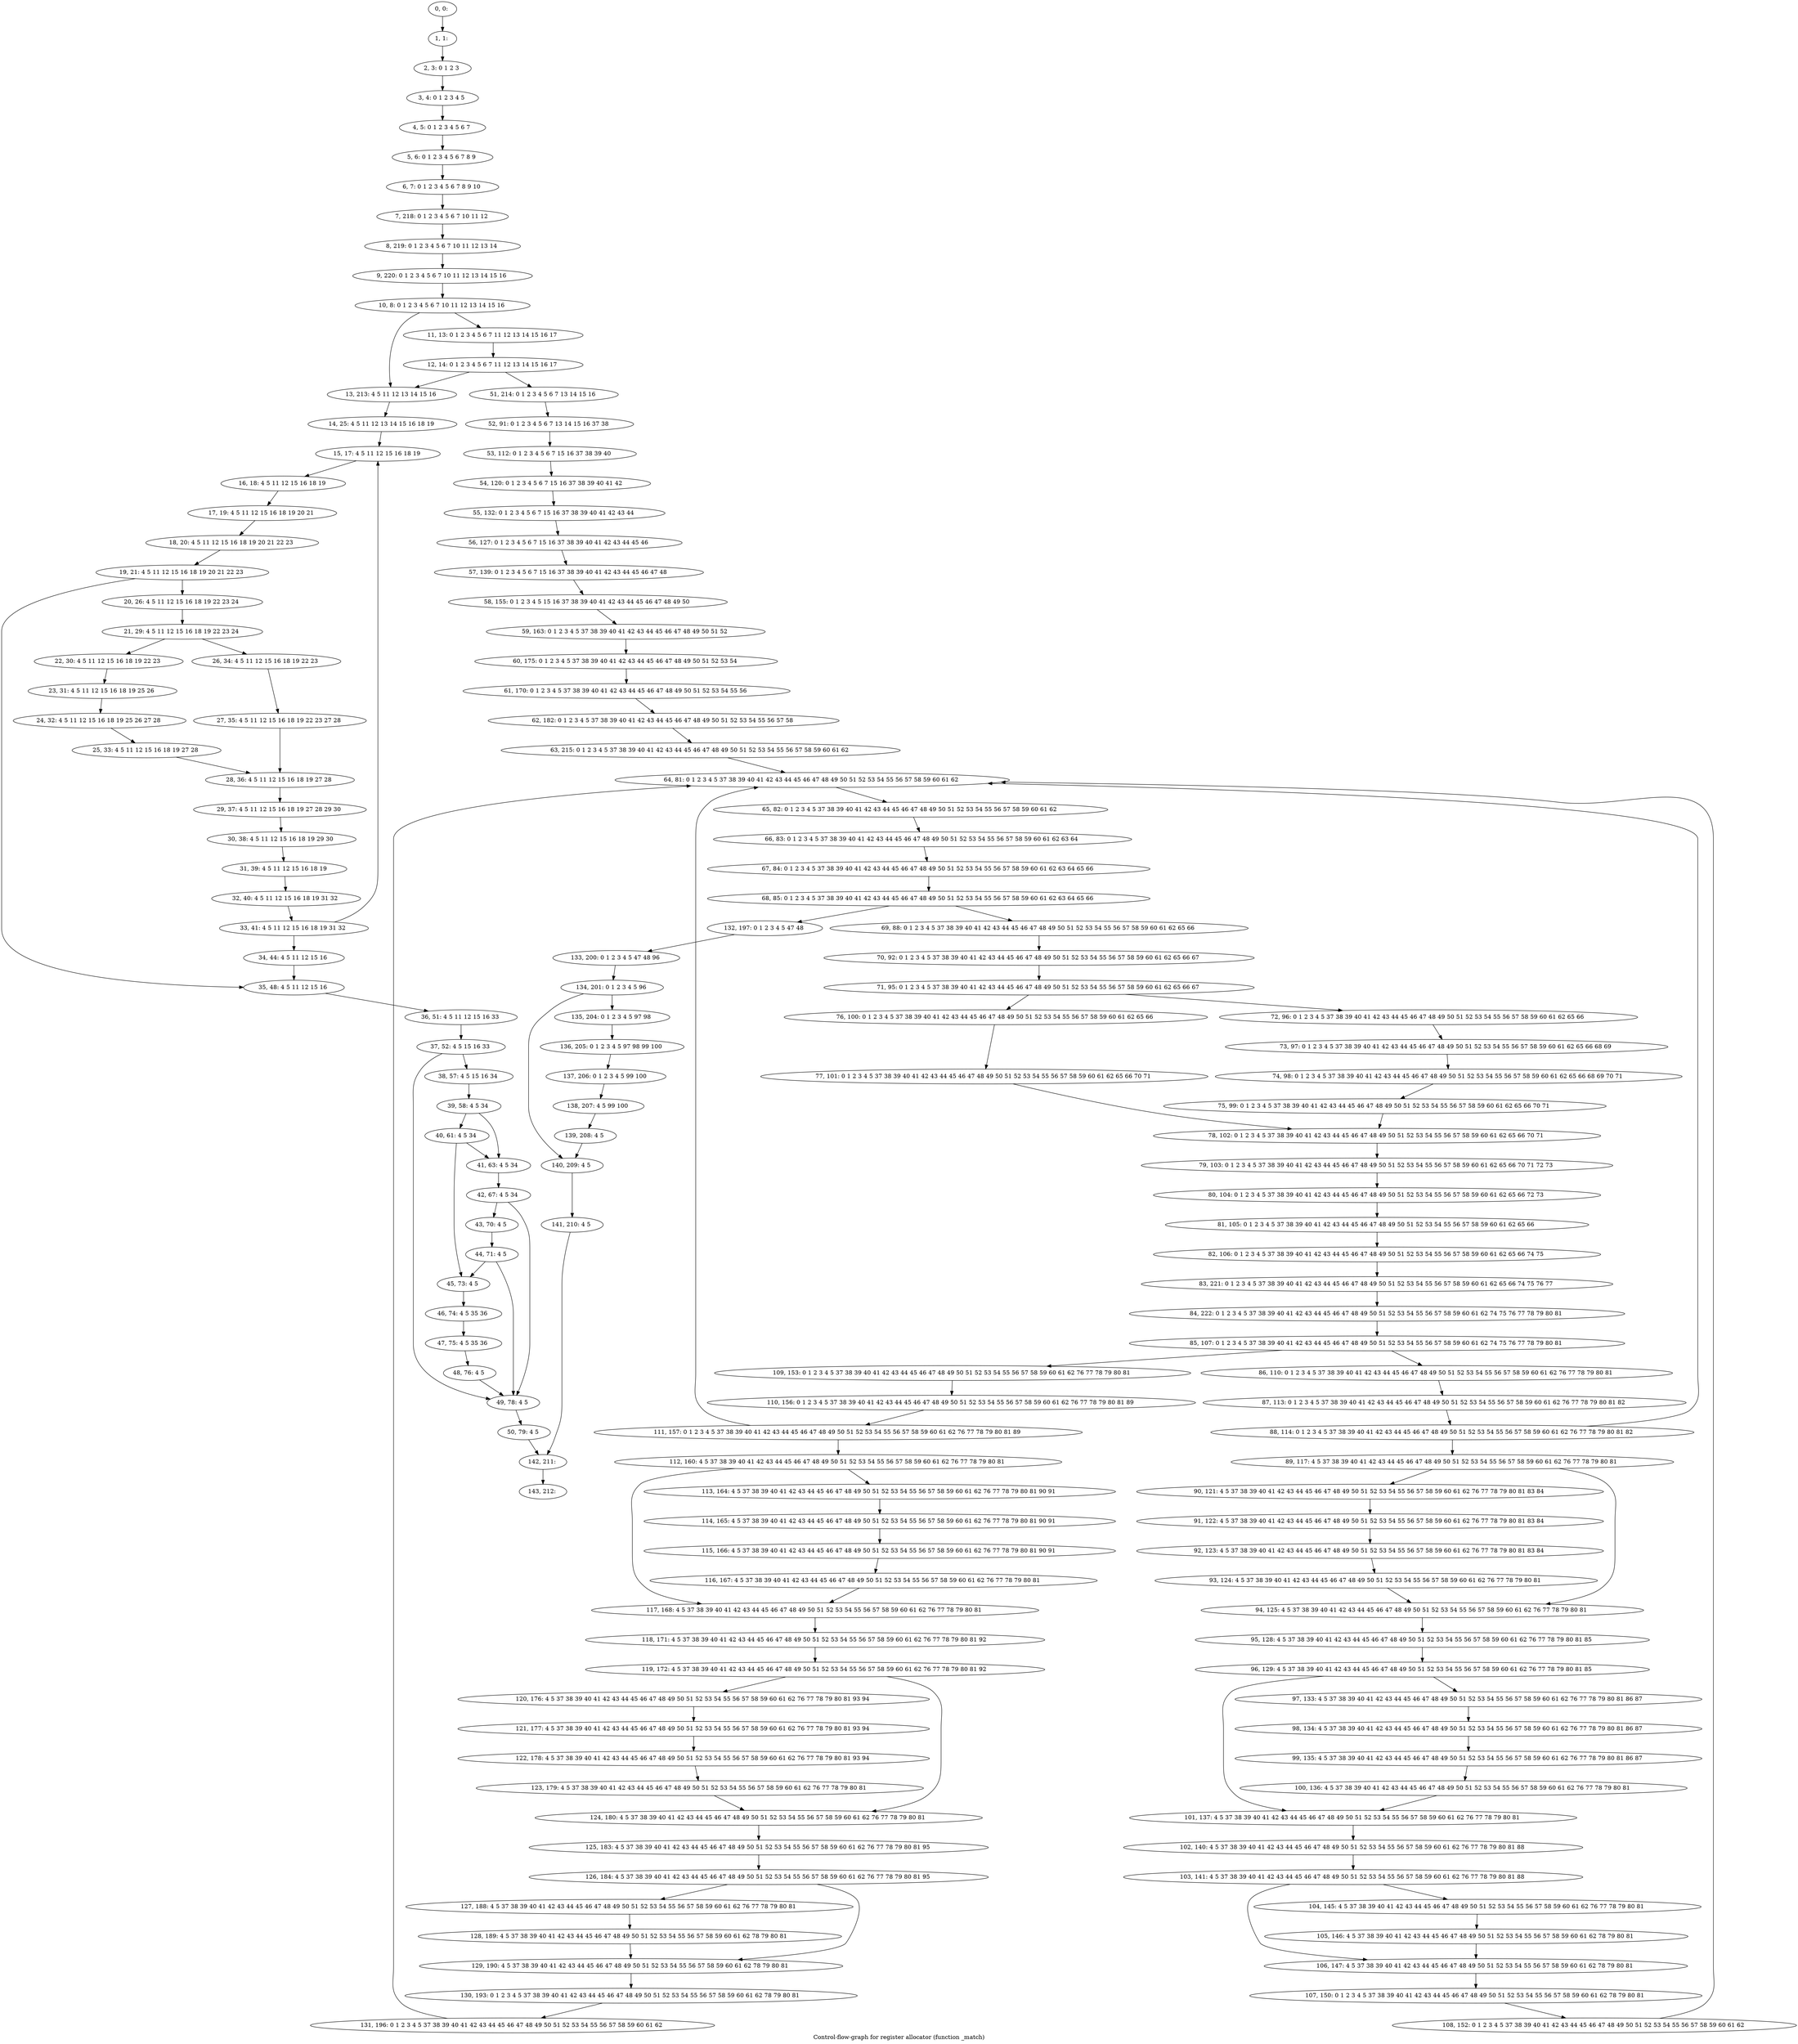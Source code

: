 digraph G {
graph [label="Control-flow-graph for register allocator (function _match)"]
0[label="0, 0: "];
1[label="1, 1: "];
2[label="2, 3: 0 1 2 3 "];
3[label="3, 4: 0 1 2 3 4 5 "];
4[label="4, 5: 0 1 2 3 4 5 6 7 "];
5[label="5, 6: 0 1 2 3 4 5 6 7 8 9 "];
6[label="6, 7: 0 1 2 3 4 5 6 7 8 9 10 "];
7[label="7, 218: 0 1 2 3 4 5 6 7 10 11 12 "];
8[label="8, 219: 0 1 2 3 4 5 6 7 10 11 12 13 14 "];
9[label="9, 220: 0 1 2 3 4 5 6 7 10 11 12 13 14 15 16 "];
10[label="10, 8: 0 1 2 3 4 5 6 7 10 11 12 13 14 15 16 "];
11[label="11, 13: 0 1 2 3 4 5 6 7 11 12 13 14 15 16 17 "];
12[label="12, 14: 0 1 2 3 4 5 6 7 11 12 13 14 15 16 17 "];
13[label="13, 213: 4 5 11 12 13 14 15 16 "];
14[label="14, 25: 4 5 11 12 13 14 15 16 18 19 "];
15[label="15, 17: 4 5 11 12 15 16 18 19 "];
16[label="16, 18: 4 5 11 12 15 16 18 19 "];
17[label="17, 19: 4 5 11 12 15 16 18 19 20 21 "];
18[label="18, 20: 4 5 11 12 15 16 18 19 20 21 22 23 "];
19[label="19, 21: 4 5 11 12 15 16 18 19 20 21 22 23 "];
20[label="20, 26: 4 5 11 12 15 16 18 19 22 23 24 "];
21[label="21, 29: 4 5 11 12 15 16 18 19 22 23 24 "];
22[label="22, 30: 4 5 11 12 15 16 18 19 22 23 "];
23[label="23, 31: 4 5 11 12 15 16 18 19 25 26 "];
24[label="24, 32: 4 5 11 12 15 16 18 19 25 26 27 28 "];
25[label="25, 33: 4 5 11 12 15 16 18 19 27 28 "];
26[label="26, 34: 4 5 11 12 15 16 18 19 22 23 "];
27[label="27, 35: 4 5 11 12 15 16 18 19 22 23 27 28 "];
28[label="28, 36: 4 5 11 12 15 16 18 19 27 28 "];
29[label="29, 37: 4 5 11 12 15 16 18 19 27 28 29 30 "];
30[label="30, 38: 4 5 11 12 15 16 18 19 29 30 "];
31[label="31, 39: 4 5 11 12 15 16 18 19 "];
32[label="32, 40: 4 5 11 12 15 16 18 19 31 32 "];
33[label="33, 41: 4 5 11 12 15 16 18 19 31 32 "];
34[label="34, 44: 4 5 11 12 15 16 "];
35[label="35, 48: 4 5 11 12 15 16 "];
36[label="36, 51: 4 5 11 12 15 16 33 "];
37[label="37, 52: 4 5 15 16 33 "];
38[label="38, 57: 4 5 15 16 34 "];
39[label="39, 58: 4 5 34 "];
40[label="40, 61: 4 5 34 "];
41[label="41, 63: 4 5 34 "];
42[label="42, 67: 4 5 34 "];
43[label="43, 70: 4 5 "];
44[label="44, 71: 4 5 "];
45[label="45, 73: 4 5 "];
46[label="46, 74: 4 5 35 36 "];
47[label="47, 75: 4 5 35 36 "];
48[label="48, 76: 4 5 "];
49[label="49, 78: 4 5 "];
50[label="50, 79: 4 5 "];
51[label="51, 214: 0 1 2 3 4 5 6 7 13 14 15 16 "];
52[label="52, 91: 0 1 2 3 4 5 6 7 13 14 15 16 37 38 "];
53[label="53, 112: 0 1 2 3 4 5 6 7 15 16 37 38 39 40 "];
54[label="54, 120: 0 1 2 3 4 5 6 7 15 16 37 38 39 40 41 42 "];
55[label="55, 132: 0 1 2 3 4 5 6 7 15 16 37 38 39 40 41 42 43 44 "];
56[label="56, 127: 0 1 2 3 4 5 6 7 15 16 37 38 39 40 41 42 43 44 45 46 "];
57[label="57, 139: 0 1 2 3 4 5 6 7 15 16 37 38 39 40 41 42 43 44 45 46 47 48 "];
58[label="58, 155: 0 1 2 3 4 5 15 16 37 38 39 40 41 42 43 44 45 46 47 48 49 50 "];
59[label="59, 163: 0 1 2 3 4 5 37 38 39 40 41 42 43 44 45 46 47 48 49 50 51 52 "];
60[label="60, 175: 0 1 2 3 4 5 37 38 39 40 41 42 43 44 45 46 47 48 49 50 51 52 53 54 "];
61[label="61, 170: 0 1 2 3 4 5 37 38 39 40 41 42 43 44 45 46 47 48 49 50 51 52 53 54 55 56 "];
62[label="62, 182: 0 1 2 3 4 5 37 38 39 40 41 42 43 44 45 46 47 48 49 50 51 52 53 54 55 56 57 58 "];
63[label="63, 215: 0 1 2 3 4 5 37 38 39 40 41 42 43 44 45 46 47 48 49 50 51 52 53 54 55 56 57 58 59 60 61 62 "];
64[label="64, 81: 0 1 2 3 4 5 37 38 39 40 41 42 43 44 45 46 47 48 49 50 51 52 53 54 55 56 57 58 59 60 61 62 "];
65[label="65, 82: 0 1 2 3 4 5 37 38 39 40 41 42 43 44 45 46 47 48 49 50 51 52 53 54 55 56 57 58 59 60 61 62 "];
66[label="66, 83: 0 1 2 3 4 5 37 38 39 40 41 42 43 44 45 46 47 48 49 50 51 52 53 54 55 56 57 58 59 60 61 62 63 64 "];
67[label="67, 84: 0 1 2 3 4 5 37 38 39 40 41 42 43 44 45 46 47 48 49 50 51 52 53 54 55 56 57 58 59 60 61 62 63 64 65 66 "];
68[label="68, 85: 0 1 2 3 4 5 37 38 39 40 41 42 43 44 45 46 47 48 49 50 51 52 53 54 55 56 57 58 59 60 61 62 63 64 65 66 "];
69[label="69, 88: 0 1 2 3 4 5 37 38 39 40 41 42 43 44 45 46 47 48 49 50 51 52 53 54 55 56 57 58 59 60 61 62 65 66 "];
70[label="70, 92: 0 1 2 3 4 5 37 38 39 40 41 42 43 44 45 46 47 48 49 50 51 52 53 54 55 56 57 58 59 60 61 62 65 66 67 "];
71[label="71, 95: 0 1 2 3 4 5 37 38 39 40 41 42 43 44 45 46 47 48 49 50 51 52 53 54 55 56 57 58 59 60 61 62 65 66 67 "];
72[label="72, 96: 0 1 2 3 4 5 37 38 39 40 41 42 43 44 45 46 47 48 49 50 51 52 53 54 55 56 57 58 59 60 61 62 65 66 "];
73[label="73, 97: 0 1 2 3 4 5 37 38 39 40 41 42 43 44 45 46 47 48 49 50 51 52 53 54 55 56 57 58 59 60 61 62 65 66 68 69 "];
74[label="74, 98: 0 1 2 3 4 5 37 38 39 40 41 42 43 44 45 46 47 48 49 50 51 52 53 54 55 56 57 58 59 60 61 62 65 66 68 69 70 71 "];
75[label="75, 99: 0 1 2 3 4 5 37 38 39 40 41 42 43 44 45 46 47 48 49 50 51 52 53 54 55 56 57 58 59 60 61 62 65 66 70 71 "];
76[label="76, 100: 0 1 2 3 4 5 37 38 39 40 41 42 43 44 45 46 47 48 49 50 51 52 53 54 55 56 57 58 59 60 61 62 65 66 "];
77[label="77, 101: 0 1 2 3 4 5 37 38 39 40 41 42 43 44 45 46 47 48 49 50 51 52 53 54 55 56 57 58 59 60 61 62 65 66 70 71 "];
78[label="78, 102: 0 1 2 3 4 5 37 38 39 40 41 42 43 44 45 46 47 48 49 50 51 52 53 54 55 56 57 58 59 60 61 62 65 66 70 71 "];
79[label="79, 103: 0 1 2 3 4 5 37 38 39 40 41 42 43 44 45 46 47 48 49 50 51 52 53 54 55 56 57 58 59 60 61 62 65 66 70 71 72 73 "];
80[label="80, 104: 0 1 2 3 4 5 37 38 39 40 41 42 43 44 45 46 47 48 49 50 51 52 53 54 55 56 57 58 59 60 61 62 65 66 72 73 "];
81[label="81, 105: 0 1 2 3 4 5 37 38 39 40 41 42 43 44 45 46 47 48 49 50 51 52 53 54 55 56 57 58 59 60 61 62 65 66 "];
82[label="82, 106: 0 1 2 3 4 5 37 38 39 40 41 42 43 44 45 46 47 48 49 50 51 52 53 54 55 56 57 58 59 60 61 62 65 66 74 75 "];
83[label="83, 221: 0 1 2 3 4 5 37 38 39 40 41 42 43 44 45 46 47 48 49 50 51 52 53 54 55 56 57 58 59 60 61 62 65 66 74 75 76 77 "];
84[label="84, 222: 0 1 2 3 4 5 37 38 39 40 41 42 43 44 45 46 47 48 49 50 51 52 53 54 55 56 57 58 59 60 61 62 74 75 76 77 78 79 80 81 "];
85[label="85, 107: 0 1 2 3 4 5 37 38 39 40 41 42 43 44 45 46 47 48 49 50 51 52 53 54 55 56 57 58 59 60 61 62 74 75 76 77 78 79 80 81 "];
86[label="86, 110: 0 1 2 3 4 5 37 38 39 40 41 42 43 44 45 46 47 48 49 50 51 52 53 54 55 56 57 58 59 60 61 62 76 77 78 79 80 81 "];
87[label="87, 113: 0 1 2 3 4 5 37 38 39 40 41 42 43 44 45 46 47 48 49 50 51 52 53 54 55 56 57 58 59 60 61 62 76 77 78 79 80 81 82 "];
88[label="88, 114: 0 1 2 3 4 5 37 38 39 40 41 42 43 44 45 46 47 48 49 50 51 52 53 54 55 56 57 58 59 60 61 62 76 77 78 79 80 81 82 "];
89[label="89, 117: 4 5 37 38 39 40 41 42 43 44 45 46 47 48 49 50 51 52 53 54 55 56 57 58 59 60 61 62 76 77 78 79 80 81 "];
90[label="90, 121: 4 5 37 38 39 40 41 42 43 44 45 46 47 48 49 50 51 52 53 54 55 56 57 58 59 60 61 62 76 77 78 79 80 81 83 84 "];
91[label="91, 122: 4 5 37 38 39 40 41 42 43 44 45 46 47 48 49 50 51 52 53 54 55 56 57 58 59 60 61 62 76 77 78 79 80 81 83 84 "];
92[label="92, 123: 4 5 37 38 39 40 41 42 43 44 45 46 47 48 49 50 51 52 53 54 55 56 57 58 59 60 61 62 76 77 78 79 80 81 83 84 "];
93[label="93, 124: 4 5 37 38 39 40 41 42 43 44 45 46 47 48 49 50 51 52 53 54 55 56 57 58 59 60 61 62 76 77 78 79 80 81 "];
94[label="94, 125: 4 5 37 38 39 40 41 42 43 44 45 46 47 48 49 50 51 52 53 54 55 56 57 58 59 60 61 62 76 77 78 79 80 81 "];
95[label="95, 128: 4 5 37 38 39 40 41 42 43 44 45 46 47 48 49 50 51 52 53 54 55 56 57 58 59 60 61 62 76 77 78 79 80 81 85 "];
96[label="96, 129: 4 5 37 38 39 40 41 42 43 44 45 46 47 48 49 50 51 52 53 54 55 56 57 58 59 60 61 62 76 77 78 79 80 81 85 "];
97[label="97, 133: 4 5 37 38 39 40 41 42 43 44 45 46 47 48 49 50 51 52 53 54 55 56 57 58 59 60 61 62 76 77 78 79 80 81 86 87 "];
98[label="98, 134: 4 5 37 38 39 40 41 42 43 44 45 46 47 48 49 50 51 52 53 54 55 56 57 58 59 60 61 62 76 77 78 79 80 81 86 87 "];
99[label="99, 135: 4 5 37 38 39 40 41 42 43 44 45 46 47 48 49 50 51 52 53 54 55 56 57 58 59 60 61 62 76 77 78 79 80 81 86 87 "];
100[label="100, 136: 4 5 37 38 39 40 41 42 43 44 45 46 47 48 49 50 51 52 53 54 55 56 57 58 59 60 61 62 76 77 78 79 80 81 "];
101[label="101, 137: 4 5 37 38 39 40 41 42 43 44 45 46 47 48 49 50 51 52 53 54 55 56 57 58 59 60 61 62 76 77 78 79 80 81 "];
102[label="102, 140: 4 5 37 38 39 40 41 42 43 44 45 46 47 48 49 50 51 52 53 54 55 56 57 58 59 60 61 62 76 77 78 79 80 81 88 "];
103[label="103, 141: 4 5 37 38 39 40 41 42 43 44 45 46 47 48 49 50 51 52 53 54 55 56 57 58 59 60 61 62 76 77 78 79 80 81 88 "];
104[label="104, 145: 4 5 37 38 39 40 41 42 43 44 45 46 47 48 49 50 51 52 53 54 55 56 57 58 59 60 61 62 76 77 78 79 80 81 "];
105[label="105, 146: 4 5 37 38 39 40 41 42 43 44 45 46 47 48 49 50 51 52 53 54 55 56 57 58 59 60 61 62 78 79 80 81 "];
106[label="106, 147: 4 5 37 38 39 40 41 42 43 44 45 46 47 48 49 50 51 52 53 54 55 56 57 58 59 60 61 62 78 79 80 81 "];
107[label="107, 150: 0 1 2 3 4 5 37 38 39 40 41 42 43 44 45 46 47 48 49 50 51 52 53 54 55 56 57 58 59 60 61 62 78 79 80 81 "];
108[label="108, 152: 0 1 2 3 4 5 37 38 39 40 41 42 43 44 45 46 47 48 49 50 51 52 53 54 55 56 57 58 59 60 61 62 "];
109[label="109, 153: 0 1 2 3 4 5 37 38 39 40 41 42 43 44 45 46 47 48 49 50 51 52 53 54 55 56 57 58 59 60 61 62 76 77 78 79 80 81 "];
110[label="110, 156: 0 1 2 3 4 5 37 38 39 40 41 42 43 44 45 46 47 48 49 50 51 52 53 54 55 56 57 58 59 60 61 62 76 77 78 79 80 81 89 "];
111[label="111, 157: 0 1 2 3 4 5 37 38 39 40 41 42 43 44 45 46 47 48 49 50 51 52 53 54 55 56 57 58 59 60 61 62 76 77 78 79 80 81 89 "];
112[label="112, 160: 4 5 37 38 39 40 41 42 43 44 45 46 47 48 49 50 51 52 53 54 55 56 57 58 59 60 61 62 76 77 78 79 80 81 "];
113[label="113, 164: 4 5 37 38 39 40 41 42 43 44 45 46 47 48 49 50 51 52 53 54 55 56 57 58 59 60 61 62 76 77 78 79 80 81 90 91 "];
114[label="114, 165: 4 5 37 38 39 40 41 42 43 44 45 46 47 48 49 50 51 52 53 54 55 56 57 58 59 60 61 62 76 77 78 79 80 81 90 91 "];
115[label="115, 166: 4 5 37 38 39 40 41 42 43 44 45 46 47 48 49 50 51 52 53 54 55 56 57 58 59 60 61 62 76 77 78 79 80 81 90 91 "];
116[label="116, 167: 4 5 37 38 39 40 41 42 43 44 45 46 47 48 49 50 51 52 53 54 55 56 57 58 59 60 61 62 76 77 78 79 80 81 "];
117[label="117, 168: 4 5 37 38 39 40 41 42 43 44 45 46 47 48 49 50 51 52 53 54 55 56 57 58 59 60 61 62 76 77 78 79 80 81 "];
118[label="118, 171: 4 5 37 38 39 40 41 42 43 44 45 46 47 48 49 50 51 52 53 54 55 56 57 58 59 60 61 62 76 77 78 79 80 81 92 "];
119[label="119, 172: 4 5 37 38 39 40 41 42 43 44 45 46 47 48 49 50 51 52 53 54 55 56 57 58 59 60 61 62 76 77 78 79 80 81 92 "];
120[label="120, 176: 4 5 37 38 39 40 41 42 43 44 45 46 47 48 49 50 51 52 53 54 55 56 57 58 59 60 61 62 76 77 78 79 80 81 93 94 "];
121[label="121, 177: 4 5 37 38 39 40 41 42 43 44 45 46 47 48 49 50 51 52 53 54 55 56 57 58 59 60 61 62 76 77 78 79 80 81 93 94 "];
122[label="122, 178: 4 5 37 38 39 40 41 42 43 44 45 46 47 48 49 50 51 52 53 54 55 56 57 58 59 60 61 62 76 77 78 79 80 81 93 94 "];
123[label="123, 179: 4 5 37 38 39 40 41 42 43 44 45 46 47 48 49 50 51 52 53 54 55 56 57 58 59 60 61 62 76 77 78 79 80 81 "];
124[label="124, 180: 4 5 37 38 39 40 41 42 43 44 45 46 47 48 49 50 51 52 53 54 55 56 57 58 59 60 61 62 76 77 78 79 80 81 "];
125[label="125, 183: 4 5 37 38 39 40 41 42 43 44 45 46 47 48 49 50 51 52 53 54 55 56 57 58 59 60 61 62 76 77 78 79 80 81 95 "];
126[label="126, 184: 4 5 37 38 39 40 41 42 43 44 45 46 47 48 49 50 51 52 53 54 55 56 57 58 59 60 61 62 76 77 78 79 80 81 95 "];
127[label="127, 188: 4 5 37 38 39 40 41 42 43 44 45 46 47 48 49 50 51 52 53 54 55 56 57 58 59 60 61 62 76 77 78 79 80 81 "];
128[label="128, 189: 4 5 37 38 39 40 41 42 43 44 45 46 47 48 49 50 51 52 53 54 55 56 57 58 59 60 61 62 78 79 80 81 "];
129[label="129, 190: 4 5 37 38 39 40 41 42 43 44 45 46 47 48 49 50 51 52 53 54 55 56 57 58 59 60 61 62 78 79 80 81 "];
130[label="130, 193: 0 1 2 3 4 5 37 38 39 40 41 42 43 44 45 46 47 48 49 50 51 52 53 54 55 56 57 58 59 60 61 62 78 79 80 81 "];
131[label="131, 196: 0 1 2 3 4 5 37 38 39 40 41 42 43 44 45 46 47 48 49 50 51 52 53 54 55 56 57 58 59 60 61 62 "];
132[label="132, 197: 0 1 2 3 4 5 47 48 "];
133[label="133, 200: 0 1 2 3 4 5 47 48 96 "];
134[label="134, 201: 0 1 2 3 4 5 96 "];
135[label="135, 204: 0 1 2 3 4 5 97 98 "];
136[label="136, 205: 0 1 2 3 4 5 97 98 99 100 "];
137[label="137, 206: 0 1 2 3 4 5 99 100 "];
138[label="138, 207: 4 5 99 100 "];
139[label="139, 208: 4 5 "];
140[label="140, 209: 4 5 "];
141[label="141, 210: 4 5 "];
142[label="142, 211: "];
143[label="143, 212: "];
0->1 ;
1->2 ;
2->3 ;
3->4 ;
4->5 ;
5->6 ;
6->7 ;
7->8 ;
8->9 ;
9->10 ;
10->11 ;
10->13 ;
11->12 ;
12->13 ;
12->51 ;
13->14 ;
14->15 ;
15->16 ;
16->17 ;
17->18 ;
18->19 ;
19->20 ;
19->35 ;
20->21 ;
21->22 ;
21->26 ;
22->23 ;
23->24 ;
24->25 ;
25->28 ;
26->27 ;
27->28 ;
28->29 ;
29->30 ;
30->31 ;
31->32 ;
32->33 ;
33->34 ;
33->15 ;
34->35 ;
35->36 ;
36->37 ;
37->38 ;
37->49 ;
38->39 ;
39->40 ;
39->41 ;
40->41 ;
40->45 ;
41->42 ;
42->43 ;
42->49 ;
43->44 ;
44->45 ;
44->49 ;
45->46 ;
46->47 ;
47->48 ;
48->49 ;
49->50 ;
50->142 ;
51->52 ;
52->53 ;
53->54 ;
54->55 ;
55->56 ;
56->57 ;
57->58 ;
58->59 ;
59->60 ;
60->61 ;
61->62 ;
62->63 ;
63->64 ;
64->65 ;
65->66 ;
66->67 ;
67->68 ;
68->69 ;
68->132 ;
69->70 ;
70->71 ;
71->72 ;
71->76 ;
72->73 ;
73->74 ;
74->75 ;
75->78 ;
76->77 ;
77->78 ;
78->79 ;
79->80 ;
80->81 ;
81->82 ;
82->83 ;
83->84 ;
84->85 ;
85->86 ;
85->109 ;
86->87 ;
87->88 ;
88->89 ;
88->64 ;
89->90 ;
89->94 ;
90->91 ;
91->92 ;
92->93 ;
93->94 ;
94->95 ;
95->96 ;
96->97 ;
96->101 ;
97->98 ;
98->99 ;
99->100 ;
100->101 ;
101->102 ;
102->103 ;
103->104 ;
103->106 ;
104->105 ;
105->106 ;
106->107 ;
107->108 ;
108->64 ;
109->110 ;
110->111 ;
111->112 ;
111->64 ;
112->113 ;
112->117 ;
113->114 ;
114->115 ;
115->116 ;
116->117 ;
117->118 ;
118->119 ;
119->120 ;
119->124 ;
120->121 ;
121->122 ;
122->123 ;
123->124 ;
124->125 ;
125->126 ;
126->127 ;
126->129 ;
127->128 ;
128->129 ;
129->130 ;
130->131 ;
131->64 ;
132->133 ;
133->134 ;
134->135 ;
134->140 ;
135->136 ;
136->137 ;
137->138 ;
138->139 ;
139->140 ;
140->141 ;
141->142 ;
142->143 ;
}
